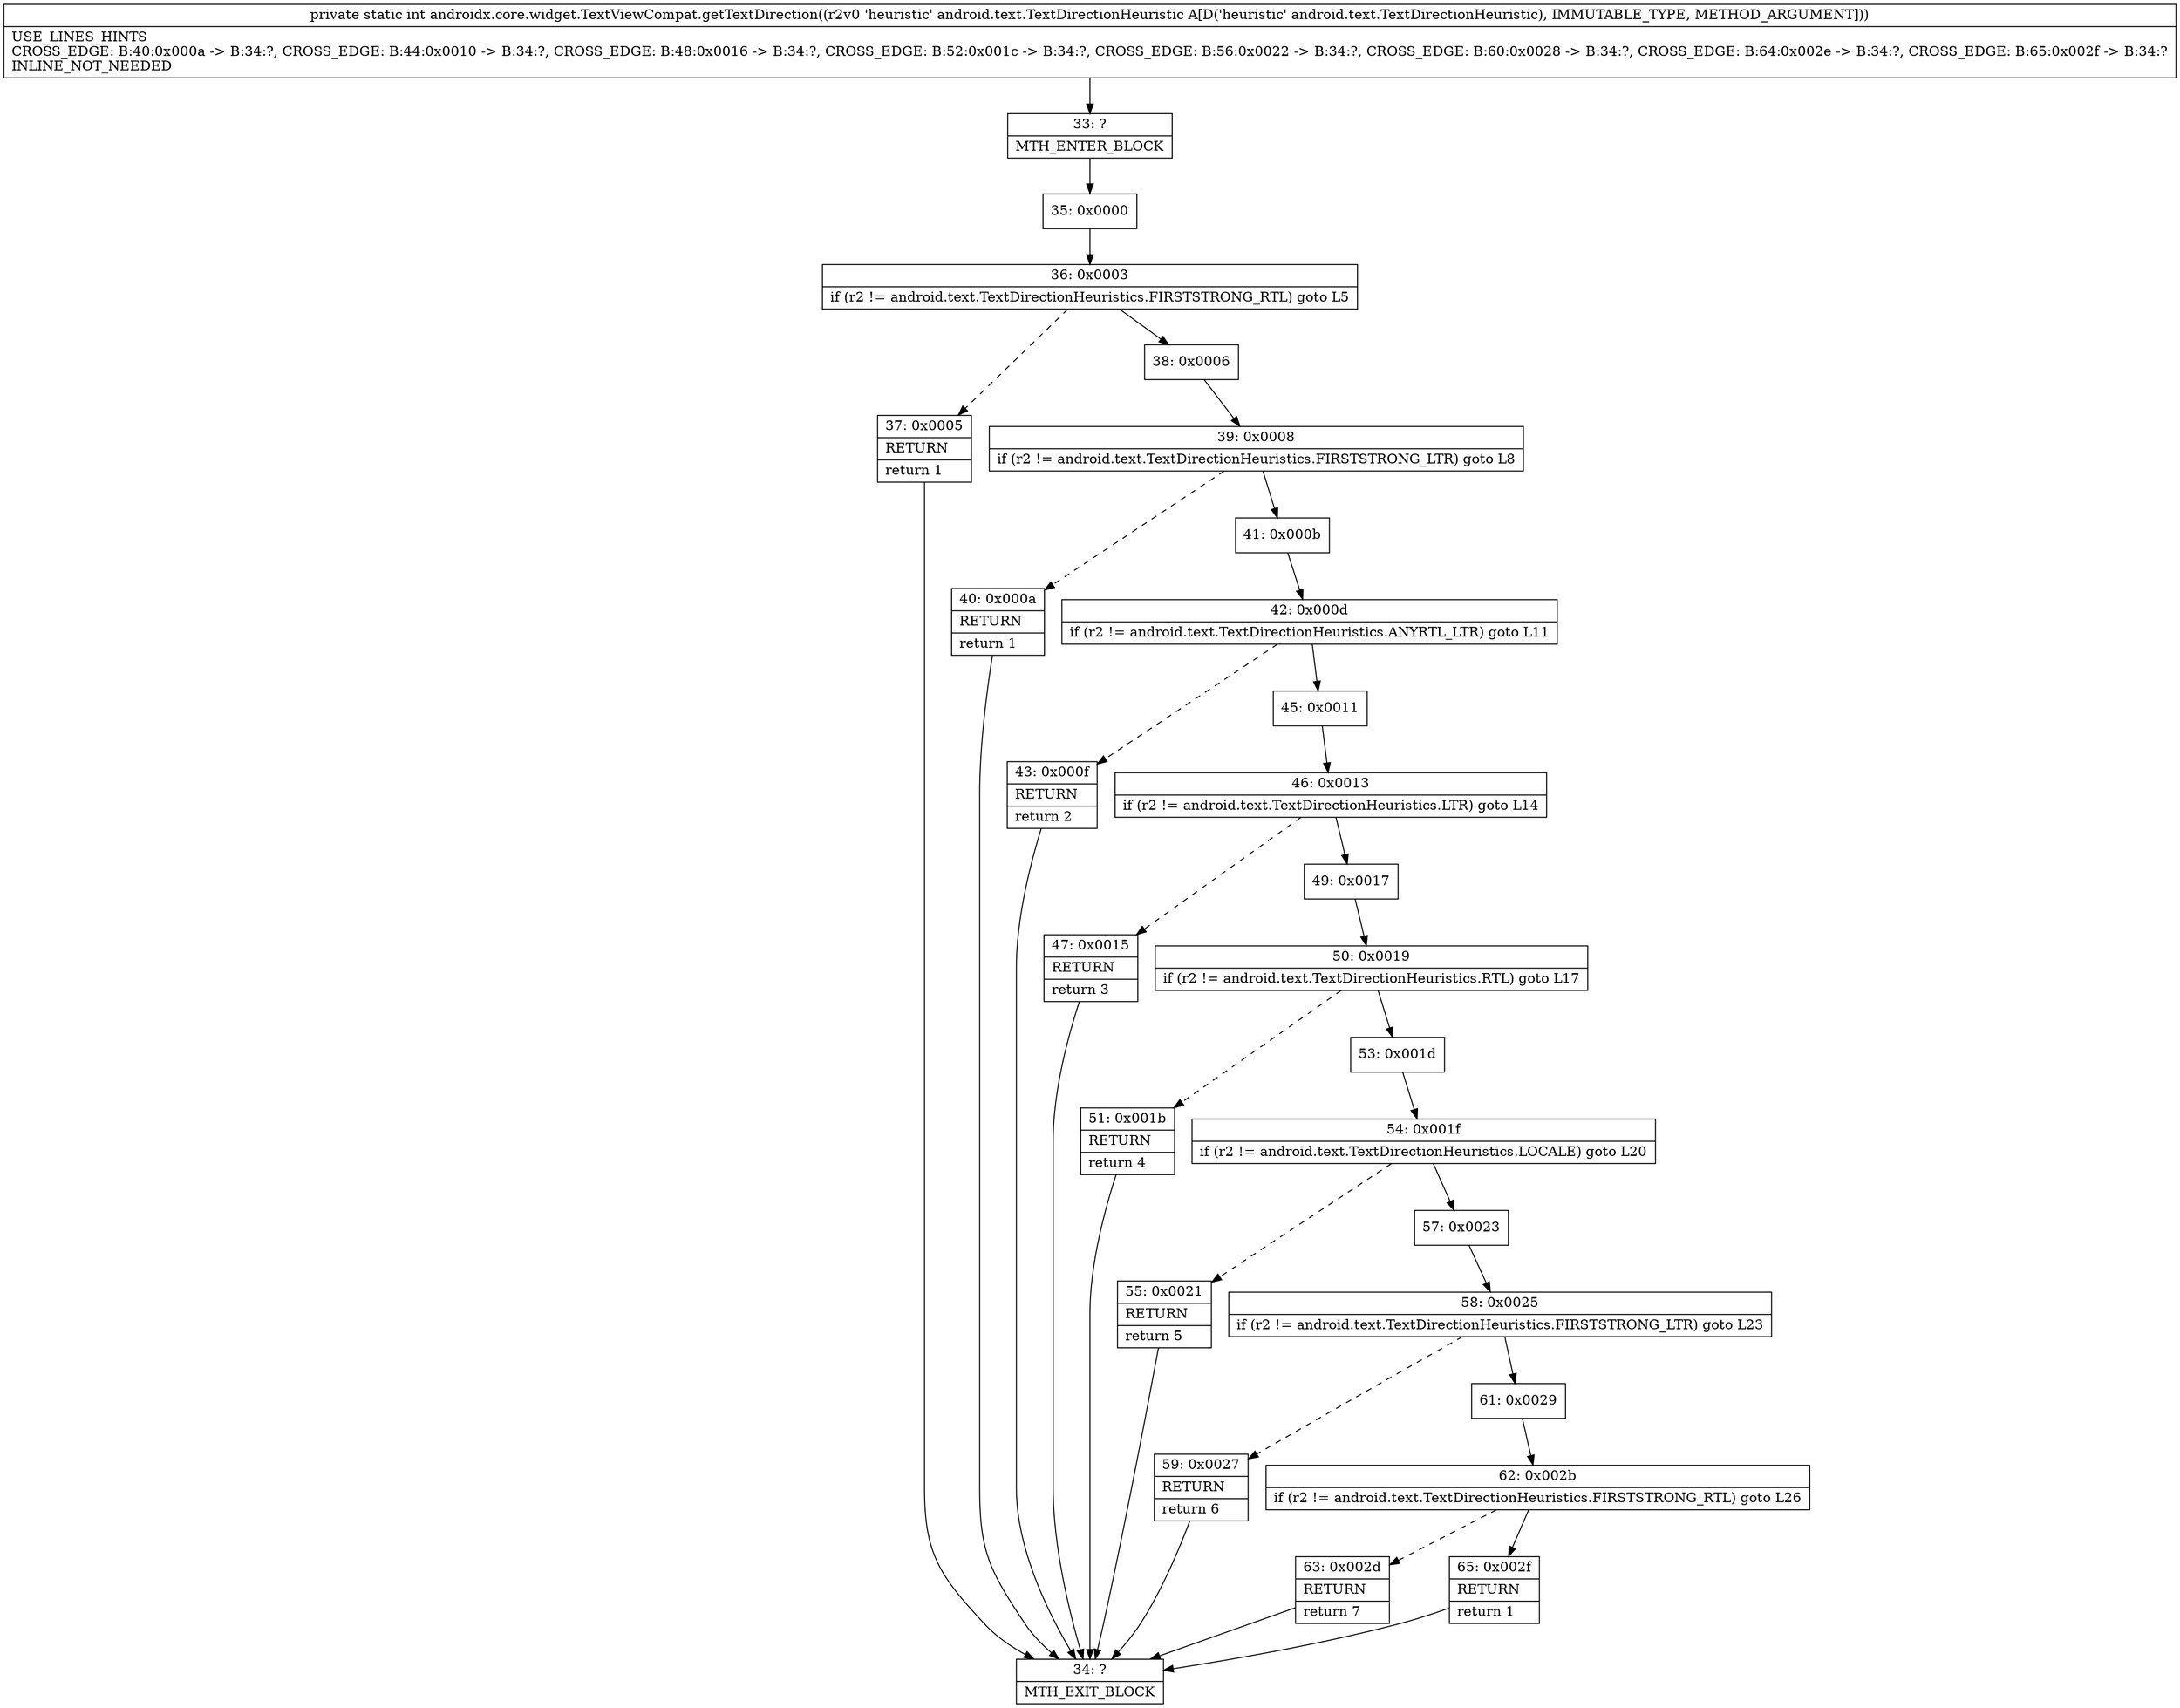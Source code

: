 digraph "CFG forandroidx.core.widget.TextViewCompat.getTextDirection(Landroid\/text\/TextDirectionHeuristic;)I" {
Node_33 [shape=record,label="{33\:\ ?|MTH_ENTER_BLOCK\l}"];
Node_35 [shape=record,label="{35\:\ 0x0000}"];
Node_36 [shape=record,label="{36\:\ 0x0003|if (r2 != android.text.TextDirectionHeuristics.FIRSTSTRONG_RTL) goto L5\l}"];
Node_37 [shape=record,label="{37\:\ 0x0005|RETURN\l|return 1\l}"];
Node_34 [shape=record,label="{34\:\ ?|MTH_EXIT_BLOCK\l}"];
Node_38 [shape=record,label="{38\:\ 0x0006}"];
Node_39 [shape=record,label="{39\:\ 0x0008|if (r2 != android.text.TextDirectionHeuristics.FIRSTSTRONG_LTR) goto L8\l}"];
Node_40 [shape=record,label="{40\:\ 0x000a|RETURN\l|return 1\l}"];
Node_41 [shape=record,label="{41\:\ 0x000b}"];
Node_42 [shape=record,label="{42\:\ 0x000d|if (r2 != android.text.TextDirectionHeuristics.ANYRTL_LTR) goto L11\l}"];
Node_43 [shape=record,label="{43\:\ 0x000f|RETURN\l|return 2\l}"];
Node_45 [shape=record,label="{45\:\ 0x0011}"];
Node_46 [shape=record,label="{46\:\ 0x0013|if (r2 != android.text.TextDirectionHeuristics.LTR) goto L14\l}"];
Node_47 [shape=record,label="{47\:\ 0x0015|RETURN\l|return 3\l}"];
Node_49 [shape=record,label="{49\:\ 0x0017}"];
Node_50 [shape=record,label="{50\:\ 0x0019|if (r2 != android.text.TextDirectionHeuristics.RTL) goto L17\l}"];
Node_51 [shape=record,label="{51\:\ 0x001b|RETURN\l|return 4\l}"];
Node_53 [shape=record,label="{53\:\ 0x001d}"];
Node_54 [shape=record,label="{54\:\ 0x001f|if (r2 != android.text.TextDirectionHeuristics.LOCALE) goto L20\l}"];
Node_55 [shape=record,label="{55\:\ 0x0021|RETURN\l|return 5\l}"];
Node_57 [shape=record,label="{57\:\ 0x0023}"];
Node_58 [shape=record,label="{58\:\ 0x0025|if (r2 != android.text.TextDirectionHeuristics.FIRSTSTRONG_LTR) goto L23\l}"];
Node_59 [shape=record,label="{59\:\ 0x0027|RETURN\l|return 6\l}"];
Node_61 [shape=record,label="{61\:\ 0x0029}"];
Node_62 [shape=record,label="{62\:\ 0x002b|if (r2 != android.text.TextDirectionHeuristics.FIRSTSTRONG_RTL) goto L26\l}"];
Node_63 [shape=record,label="{63\:\ 0x002d|RETURN\l|return 7\l}"];
Node_65 [shape=record,label="{65\:\ 0x002f|RETURN\l|return 1\l}"];
MethodNode[shape=record,label="{private static int androidx.core.widget.TextViewCompat.getTextDirection((r2v0 'heuristic' android.text.TextDirectionHeuristic A[D('heuristic' android.text.TextDirectionHeuristic), IMMUTABLE_TYPE, METHOD_ARGUMENT]))  | USE_LINES_HINTS\lCROSS_EDGE: B:40:0x000a \-\> B:34:?, CROSS_EDGE: B:44:0x0010 \-\> B:34:?, CROSS_EDGE: B:48:0x0016 \-\> B:34:?, CROSS_EDGE: B:52:0x001c \-\> B:34:?, CROSS_EDGE: B:56:0x0022 \-\> B:34:?, CROSS_EDGE: B:60:0x0028 \-\> B:34:?, CROSS_EDGE: B:64:0x002e \-\> B:34:?, CROSS_EDGE: B:65:0x002f \-\> B:34:?\lINLINE_NOT_NEEDED\l}"];
MethodNode -> Node_33;Node_33 -> Node_35;
Node_35 -> Node_36;
Node_36 -> Node_37[style=dashed];
Node_36 -> Node_38;
Node_37 -> Node_34;
Node_38 -> Node_39;
Node_39 -> Node_40[style=dashed];
Node_39 -> Node_41;
Node_40 -> Node_34;
Node_41 -> Node_42;
Node_42 -> Node_43[style=dashed];
Node_42 -> Node_45;
Node_43 -> Node_34;
Node_45 -> Node_46;
Node_46 -> Node_47[style=dashed];
Node_46 -> Node_49;
Node_47 -> Node_34;
Node_49 -> Node_50;
Node_50 -> Node_51[style=dashed];
Node_50 -> Node_53;
Node_51 -> Node_34;
Node_53 -> Node_54;
Node_54 -> Node_55[style=dashed];
Node_54 -> Node_57;
Node_55 -> Node_34;
Node_57 -> Node_58;
Node_58 -> Node_59[style=dashed];
Node_58 -> Node_61;
Node_59 -> Node_34;
Node_61 -> Node_62;
Node_62 -> Node_63[style=dashed];
Node_62 -> Node_65;
Node_63 -> Node_34;
Node_65 -> Node_34;
}

